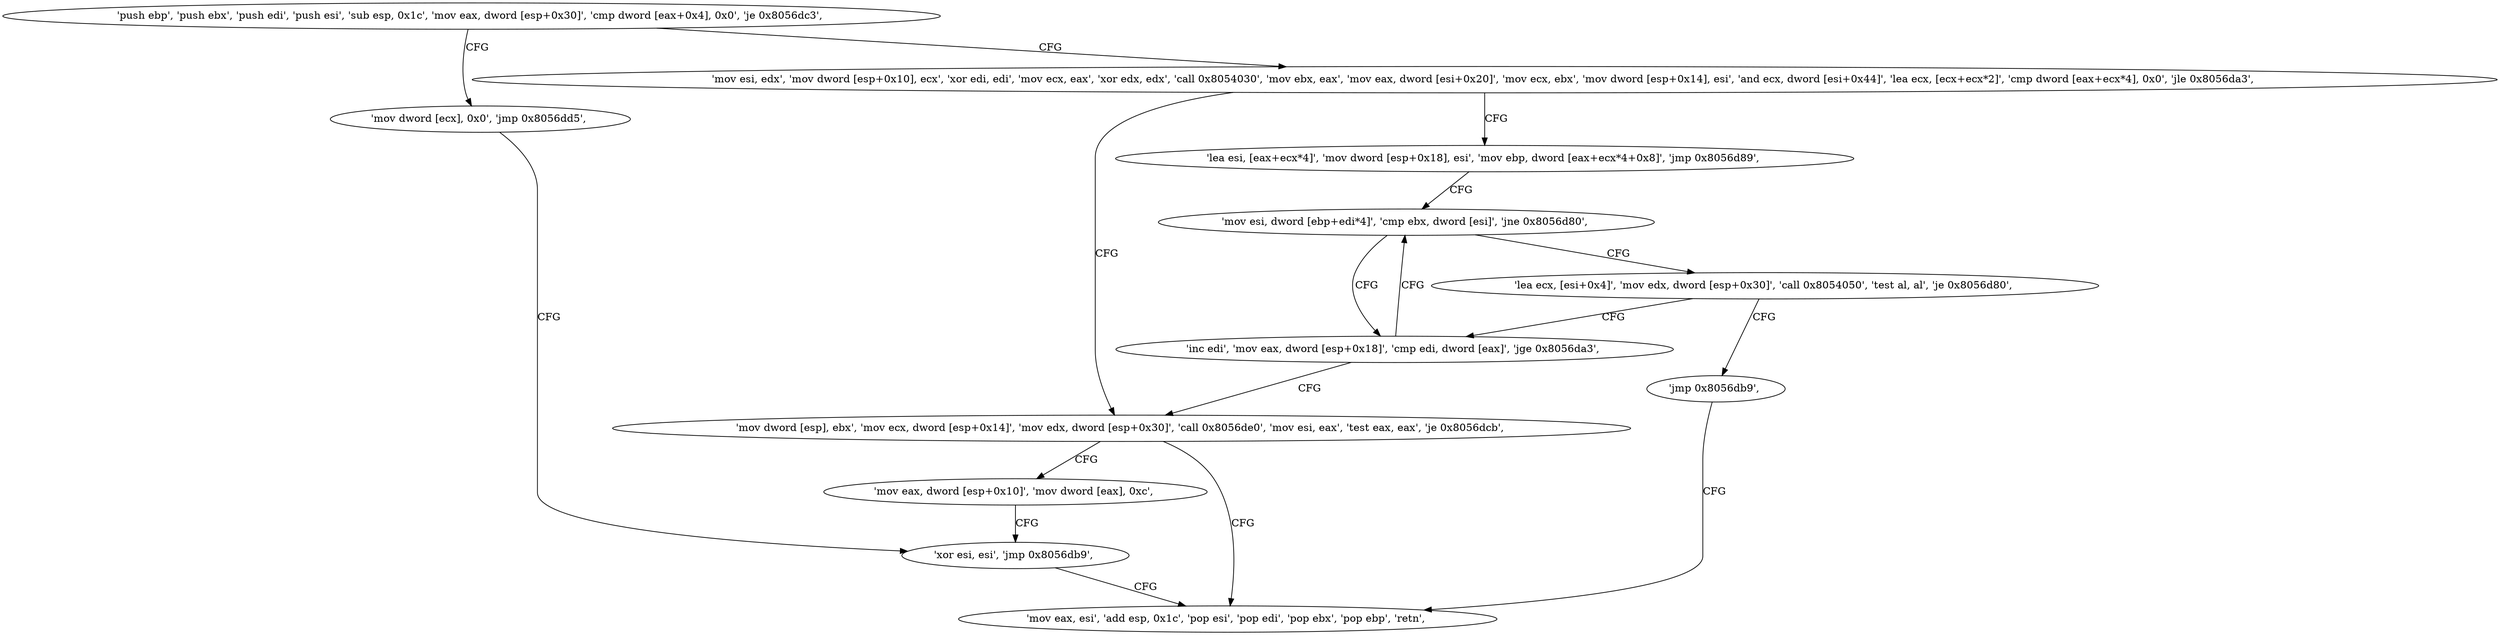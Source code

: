 digraph "func" {
"134573360" [label = "'push ebp', 'push ebx', 'push edi', 'push esi', 'sub esp, 0x1c', 'mov eax, dword [esp+0x30]', 'cmp dword [eax+0x4], 0x0', 'je 0x8056dc3', " ]
"134573507" [label = "'mov dword [ecx], 0x0', 'jmp 0x8056dd5', " ]
"134573381" [label = "'mov esi, edx', 'mov dword [esp+0x10], ecx', 'xor edi, edi', 'mov ecx, eax', 'xor edx, edx', 'call 0x8054030', 'mov ebx, eax', 'mov eax, dword [esi+0x20]', 'mov ecx, ebx', 'mov dword [esp+0x14], esi', 'and ecx, dword [esi+0x44]', 'lea ecx, [ecx+ecx*2]', 'cmp dword [eax+ecx*4], 0x0', 'jle 0x8056da3', " ]
"134573525" [label = "'xor esi, esi', 'jmp 0x8056db9', " ]
"134573475" [label = "'mov dword [esp], ebx', 'mov ecx, dword [esp+0x14]', 'mov edx, dword [esp+0x30]', 'call 0x8056de0', 'mov esi, eax', 'test eax, eax', 'je 0x8056dcb', " ]
"134573421" [label = "'lea esi, [eax+ecx*4]', 'mov dword [esp+0x18], esi', 'mov ebp, dword [eax+ecx*4+0x8]', 'jmp 0x8056d89', " ]
"134573497" [label = "'mov eax, esi', 'add esp, 0x1c', 'pop esi', 'pop edi', 'pop ebx', 'pop ebp', 'retn', " ]
"134573515" [label = "'mov eax, dword [esp+0x10]', 'mov dword [eax], 0xc', " ]
"134573449" [label = "'mov esi, dword [ebp+edi*4]', 'cmp ebx, dword [esi]', 'jne 0x8056d80', " ]
"134573440" [label = "'inc edi', 'mov eax, dword [esp+0x18]', 'cmp edi, dword [eax]', 'jge 0x8056da3', " ]
"134573457" [label = "'lea ecx, [esi+0x4]', 'mov edx, dword [esp+0x30]', 'call 0x8054050', 'test al, al', 'je 0x8056d80', " ]
"134573473" [label = "'jmp 0x8056db9', " ]
"134573360" -> "134573507" [ label = "CFG" ]
"134573360" -> "134573381" [ label = "CFG" ]
"134573507" -> "134573525" [ label = "CFG" ]
"134573381" -> "134573475" [ label = "CFG" ]
"134573381" -> "134573421" [ label = "CFG" ]
"134573525" -> "134573497" [ label = "CFG" ]
"134573475" -> "134573515" [ label = "CFG" ]
"134573475" -> "134573497" [ label = "CFG" ]
"134573421" -> "134573449" [ label = "CFG" ]
"134573515" -> "134573525" [ label = "CFG" ]
"134573449" -> "134573440" [ label = "CFG" ]
"134573449" -> "134573457" [ label = "CFG" ]
"134573440" -> "134573475" [ label = "CFG" ]
"134573440" -> "134573449" [ label = "CFG" ]
"134573457" -> "134573440" [ label = "CFG" ]
"134573457" -> "134573473" [ label = "CFG" ]
"134573473" -> "134573497" [ label = "CFG" ]
}
